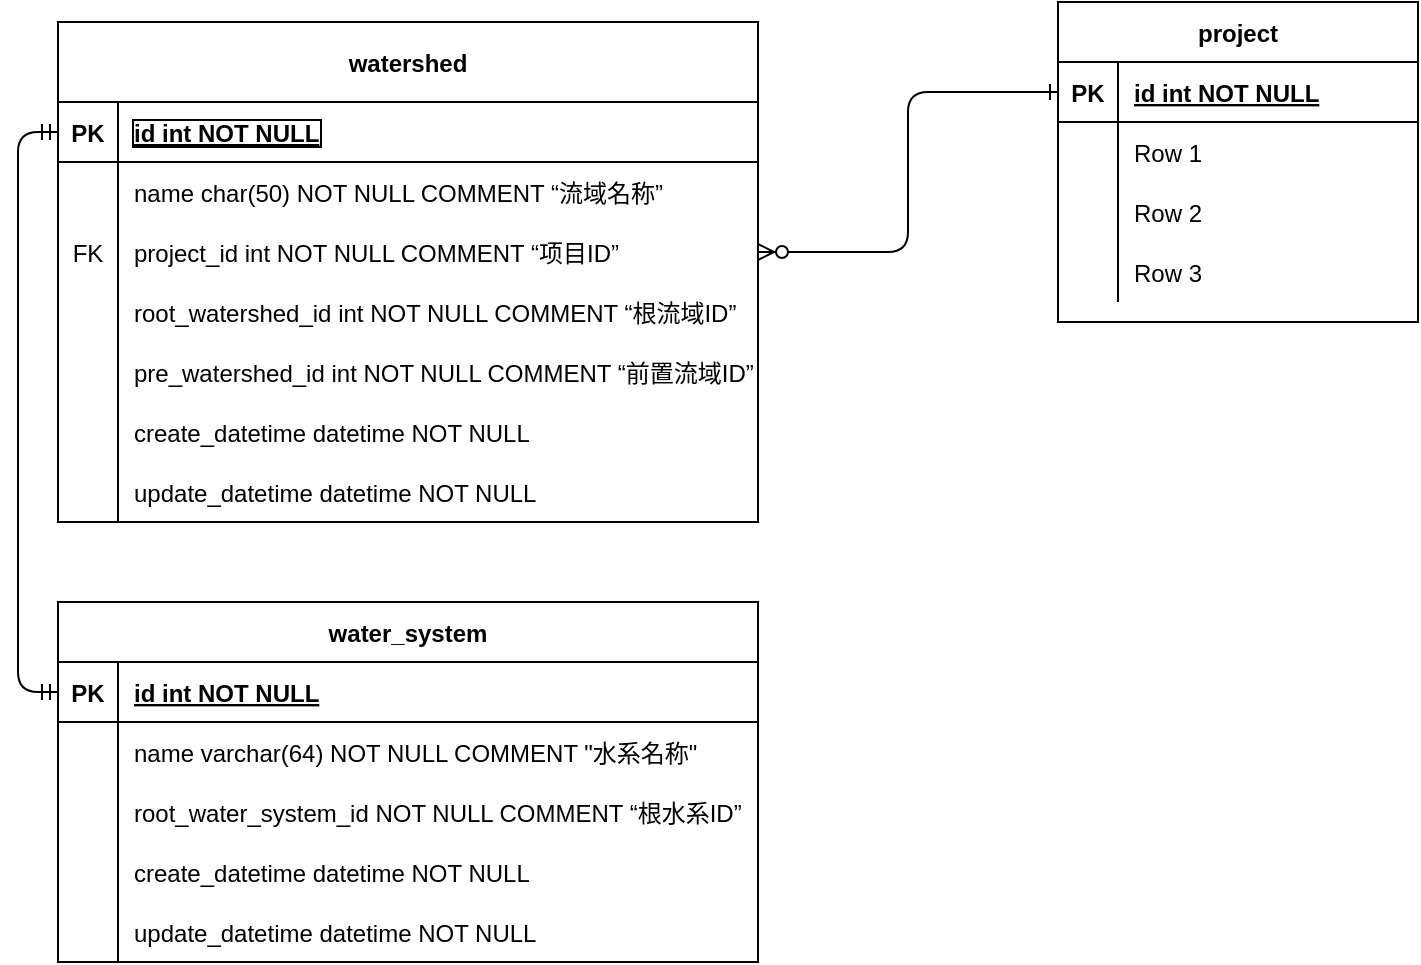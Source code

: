 <mxfile version="14.0.1" type="github">
  <diagram id="R2lEEEUBdFMjLlhIrx00" name="Page-1">
    <mxGraphModel dx="782" dy="435" grid="1" gridSize="10" guides="1" tooltips="1" connect="1" arrows="1" fold="1" page="1" pageScale="1" pageWidth="850" pageHeight="1100" math="0" shadow="0" extFonts="Permanent Marker^https://fonts.googleapis.com/css?family=Permanent+Marker">
      <root>
        <mxCell id="0" />
        <mxCell id="1" parent="0" />
        <mxCell id="C-vyLk0tnHw3VtMMgP7b-23" value="watershed" style="shape=table;startSize=40;container=1;collapsible=1;childLayout=tableLayout;fixedRows=1;rowLines=0;fontStyle=1;align=center;resizeLast=1;" parent="1" vertex="1">
          <mxGeometry x="90" y="40" width="350" height="250" as="geometry">
            <mxRectangle x="100" y="130" width="90" height="40" as="alternateBounds" />
          </mxGeometry>
        </mxCell>
        <mxCell id="C-vyLk0tnHw3VtMMgP7b-24" value="" style="shape=partialRectangle;collapsible=0;dropTarget=0;pointerEvents=0;fillColor=none;points=[[0,0.5],[1,0.5]];portConstraint=eastwest;top=0;left=0;right=0;bottom=1;" parent="C-vyLk0tnHw3VtMMgP7b-23" vertex="1">
          <mxGeometry y="40" width="350" height="30" as="geometry" />
        </mxCell>
        <mxCell id="C-vyLk0tnHw3VtMMgP7b-25" value="PK" style="shape=partialRectangle;overflow=hidden;connectable=0;fillColor=none;top=0;left=0;bottom=0;right=0;fontStyle=1;" parent="C-vyLk0tnHw3VtMMgP7b-24" vertex="1">
          <mxGeometry width="30" height="30" as="geometry" />
        </mxCell>
        <mxCell id="C-vyLk0tnHw3VtMMgP7b-26" value="id int NOT NULL " style="shape=partialRectangle;overflow=hidden;connectable=0;fillColor=none;top=0;left=0;bottom=0;right=0;align=left;spacingLeft=6;fontStyle=5;labelBorderColor=#000000;" parent="C-vyLk0tnHw3VtMMgP7b-24" vertex="1">
          <mxGeometry x="30" width="320" height="30" as="geometry" />
        </mxCell>
        <mxCell id="C-vyLk0tnHw3VtMMgP7b-27" value="" style="shape=partialRectangle;collapsible=0;dropTarget=0;pointerEvents=0;points=[[0,0.5],[1,0.5]];portConstraint=eastwest;top=0;left=0;right=0;bottom=0;fillColor=none;" parent="C-vyLk0tnHw3VtMMgP7b-23" vertex="1">
          <mxGeometry y="70" width="350" height="30" as="geometry" />
        </mxCell>
        <mxCell id="C-vyLk0tnHw3VtMMgP7b-28" value="" style="shape=partialRectangle;overflow=hidden;connectable=0;fillColor=none;top=0;left=0;bottom=0;right=0;" parent="C-vyLk0tnHw3VtMMgP7b-27" vertex="1">
          <mxGeometry width="30" height="30" as="geometry" />
        </mxCell>
        <mxCell id="C-vyLk0tnHw3VtMMgP7b-29" value="name char(50) NOT NULL COMMENT “流域名称”" style="shape=partialRectangle;overflow=hidden;connectable=0;fillColor=none;top=0;left=0;bottom=0;right=0;align=left;spacingLeft=6;" parent="C-vyLk0tnHw3VtMMgP7b-27" vertex="1">
          <mxGeometry x="30" width="320" height="30" as="geometry" />
        </mxCell>
        <mxCell id="U7U7_Ja1hENndMzEPE-T-7" style="shape=partialRectangle;collapsible=0;dropTarget=0;pointerEvents=0;points=[[0,0.5],[1,0.5]];portConstraint=eastwest;top=0;left=0;right=0;bottom=0;fillColor=none;" vertex="1" parent="C-vyLk0tnHw3VtMMgP7b-23">
          <mxGeometry y="100" width="350" height="30" as="geometry" />
        </mxCell>
        <mxCell id="U7U7_Ja1hENndMzEPE-T-8" value="FK" style="shape=partialRectangle;overflow=hidden;connectable=0;fillColor=none;top=0;left=0;bottom=0;right=0;" vertex="1" parent="U7U7_Ja1hENndMzEPE-T-7">
          <mxGeometry width="30" height="30" as="geometry" />
        </mxCell>
        <mxCell id="U7U7_Ja1hENndMzEPE-T-9" value="project_id int NOT NULL COMMENT “项目ID”  " style="shape=partialRectangle;overflow=hidden;connectable=0;fillColor=none;top=0;left=0;bottom=0;right=0;align=left;spacingLeft=6;" vertex="1" parent="U7U7_Ja1hENndMzEPE-T-7">
          <mxGeometry x="30" width="320" height="30" as="geometry" />
        </mxCell>
        <mxCell id="U7U7_Ja1hENndMzEPE-T-4" style="shape=partialRectangle;collapsible=0;dropTarget=0;pointerEvents=0;points=[[0,0.5],[1,0.5]];portConstraint=eastwest;top=0;left=0;right=0;bottom=0;fillColor=none;" vertex="1" parent="C-vyLk0tnHw3VtMMgP7b-23">
          <mxGeometry y="130" width="350" height="30" as="geometry" />
        </mxCell>
        <mxCell id="U7U7_Ja1hENndMzEPE-T-5" style="shape=partialRectangle;overflow=hidden;connectable=0;fillColor=none;top=0;left=0;bottom=0;right=0;" vertex="1" parent="U7U7_Ja1hENndMzEPE-T-4">
          <mxGeometry width="30" height="30" as="geometry" />
        </mxCell>
        <mxCell id="U7U7_Ja1hENndMzEPE-T-6" value="root_watershed_id int NOT NULL COMMENT “根流域ID” " style="shape=partialRectangle;overflow=hidden;connectable=0;fillColor=none;top=0;left=0;bottom=0;right=0;align=left;spacingLeft=6;" vertex="1" parent="U7U7_Ja1hENndMzEPE-T-4">
          <mxGeometry x="30" width="320" height="30" as="geometry" />
        </mxCell>
        <mxCell id="U7U7_Ja1hENndMzEPE-T-42" style="shape=partialRectangle;collapsible=0;dropTarget=0;pointerEvents=0;points=[[0,0.5],[1,0.5]];portConstraint=eastwest;top=0;left=0;right=0;bottom=0;fillColor=none;" vertex="1" parent="C-vyLk0tnHw3VtMMgP7b-23">
          <mxGeometry y="160" width="350" height="30" as="geometry" />
        </mxCell>
        <mxCell id="U7U7_Ja1hENndMzEPE-T-43" style="shape=partialRectangle;overflow=hidden;connectable=0;fillColor=none;top=0;left=0;bottom=0;right=0;" vertex="1" parent="U7U7_Ja1hENndMzEPE-T-42">
          <mxGeometry width="30" height="30" as="geometry" />
        </mxCell>
        <mxCell id="U7U7_Ja1hENndMzEPE-T-44" value="pre_watershed_id int NOT NULL COMMENT “前置流域ID” " style="shape=partialRectangle;overflow=hidden;connectable=0;fillColor=none;top=0;left=0;bottom=0;right=0;align=left;spacingLeft=6;" vertex="1" parent="U7U7_Ja1hENndMzEPE-T-42">
          <mxGeometry x="30" width="320" height="30" as="geometry" />
        </mxCell>
        <mxCell id="U7U7_Ja1hENndMzEPE-T-61" style="shape=partialRectangle;collapsible=0;dropTarget=0;pointerEvents=0;points=[[0,0.5],[1,0.5]];portConstraint=eastwest;top=0;left=0;right=0;bottom=0;fillColor=none;" vertex="1" parent="C-vyLk0tnHw3VtMMgP7b-23">
          <mxGeometry y="190" width="350" height="30" as="geometry" />
        </mxCell>
        <mxCell id="U7U7_Ja1hENndMzEPE-T-62" style="shape=partialRectangle;overflow=hidden;connectable=0;fillColor=none;top=0;left=0;bottom=0;right=0;" vertex="1" parent="U7U7_Ja1hENndMzEPE-T-61">
          <mxGeometry width="30" height="30" as="geometry" />
        </mxCell>
        <mxCell id="U7U7_Ja1hENndMzEPE-T-63" value="create_datetime datetime NOT NULL" style="shape=partialRectangle;overflow=hidden;connectable=0;fillColor=none;top=0;left=0;bottom=0;right=0;align=left;spacingLeft=6;" vertex="1" parent="U7U7_Ja1hENndMzEPE-T-61">
          <mxGeometry x="30" width="320" height="30" as="geometry" />
        </mxCell>
        <mxCell id="U7U7_Ja1hENndMzEPE-T-79" style="shape=partialRectangle;collapsible=0;dropTarget=0;pointerEvents=0;points=[[0,0.5],[1,0.5]];portConstraint=eastwest;top=0;left=0;right=0;bottom=0;fillColor=none;" vertex="1" parent="C-vyLk0tnHw3VtMMgP7b-23">
          <mxGeometry y="220" width="350" height="30" as="geometry" />
        </mxCell>
        <mxCell id="U7U7_Ja1hENndMzEPE-T-80" style="shape=partialRectangle;overflow=hidden;connectable=0;fillColor=none;top=0;left=0;bottom=0;right=0;" vertex="1" parent="U7U7_Ja1hENndMzEPE-T-79">
          <mxGeometry width="30" height="30" as="geometry" />
        </mxCell>
        <mxCell id="U7U7_Ja1hENndMzEPE-T-81" value="update_datetime datetime NOT NULL" style="shape=partialRectangle;overflow=hidden;connectable=0;fillColor=none;top=0;left=0;bottom=0;right=0;align=left;spacingLeft=6;" vertex="1" parent="U7U7_Ja1hENndMzEPE-T-79">
          <mxGeometry x="30" width="320" height="30" as="geometry" />
        </mxCell>
        <mxCell id="U7U7_Ja1hENndMzEPE-T-64" value="project" style="shape=table;startSize=30;container=1;collapsible=1;childLayout=tableLayout;fixedRows=1;rowLines=0;fontStyle=1;align=center;resizeLast=1;strokeColor=#000000;fillColor=none;" vertex="1" parent="1">
          <mxGeometry x="590" y="30" width="180" height="160" as="geometry" />
        </mxCell>
        <mxCell id="U7U7_Ja1hENndMzEPE-T-65" value="" style="shape=partialRectangle;collapsible=0;dropTarget=0;pointerEvents=0;fillColor=none;top=0;left=0;bottom=1;right=0;points=[[0,0.5],[1,0.5]];portConstraint=eastwest;" vertex="1" parent="U7U7_Ja1hENndMzEPE-T-64">
          <mxGeometry y="30" width="180" height="30" as="geometry" />
        </mxCell>
        <mxCell id="U7U7_Ja1hENndMzEPE-T-66" value="PK" style="shape=partialRectangle;connectable=0;fillColor=none;top=0;left=0;bottom=0;right=0;fontStyle=1;overflow=hidden;" vertex="1" parent="U7U7_Ja1hENndMzEPE-T-65">
          <mxGeometry width="30" height="30" as="geometry" />
        </mxCell>
        <mxCell id="U7U7_Ja1hENndMzEPE-T-67" value="id int NOT NULL" style="shape=partialRectangle;connectable=0;fillColor=none;top=0;left=0;bottom=0;right=0;align=left;spacingLeft=6;fontStyle=5;overflow=hidden;" vertex="1" parent="U7U7_Ja1hENndMzEPE-T-65">
          <mxGeometry x="30" width="150" height="30" as="geometry" />
        </mxCell>
        <mxCell id="U7U7_Ja1hENndMzEPE-T-68" value="" style="shape=partialRectangle;collapsible=0;dropTarget=0;pointerEvents=0;fillColor=none;top=0;left=0;bottom=0;right=0;points=[[0,0.5],[1,0.5]];portConstraint=eastwest;" vertex="1" parent="U7U7_Ja1hENndMzEPE-T-64">
          <mxGeometry y="60" width="180" height="30" as="geometry" />
        </mxCell>
        <mxCell id="U7U7_Ja1hENndMzEPE-T-69" value="" style="shape=partialRectangle;connectable=0;fillColor=none;top=0;left=0;bottom=0;right=0;editable=1;overflow=hidden;" vertex="1" parent="U7U7_Ja1hENndMzEPE-T-68">
          <mxGeometry width="30" height="30" as="geometry" />
        </mxCell>
        <mxCell id="U7U7_Ja1hENndMzEPE-T-70" value="Row 1" style="shape=partialRectangle;connectable=0;fillColor=none;top=0;left=0;bottom=0;right=0;align=left;spacingLeft=6;overflow=hidden;" vertex="1" parent="U7U7_Ja1hENndMzEPE-T-68">
          <mxGeometry x="30" width="150" height="30" as="geometry" />
        </mxCell>
        <mxCell id="U7U7_Ja1hENndMzEPE-T-71" value="" style="shape=partialRectangle;collapsible=0;dropTarget=0;pointerEvents=0;fillColor=none;top=0;left=0;bottom=0;right=0;points=[[0,0.5],[1,0.5]];portConstraint=eastwest;" vertex="1" parent="U7U7_Ja1hENndMzEPE-T-64">
          <mxGeometry y="90" width="180" height="30" as="geometry" />
        </mxCell>
        <mxCell id="U7U7_Ja1hENndMzEPE-T-72" value="" style="shape=partialRectangle;connectable=0;fillColor=none;top=0;left=0;bottom=0;right=0;editable=1;overflow=hidden;" vertex="1" parent="U7U7_Ja1hENndMzEPE-T-71">
          <mxGeometry width="30" height="30" as="geometry" />
        </mxCell>
        <mxCell id="U7U7_Ja1hENndMzEPE-T-73" value="Row 2" style="shape=partialRectangle;connectable=0;fillColor=none;top=0;left=0;bottom=0;right=0;align=left;spacingLeft=6;overflow=hidden;" vertex="1" parent="U7U7_Ja1hENndMzEPE-T-71">
          <mxGeometry x="30" width="150" height="30" as="geometry" />
        </mxCell>
        <mxCell id="U7U7_Ja1hENndMzEPE-T-74" value="" style="shape=partialRectangle;collapsible=0;dropTarget=0;pointerEvents=0;fillColor=none;top=0;left=0;bottom=0;right=0;points=[[0,0.5],[1,0.5]];portConstraint=eastwest;" vertex="1" parent="U7U7_Ja1hENndMzEPE-T-64">
          <mxGeometry y="120" width="180" height="30" as="geometry" />
        </mxCell>
        <mxCell id="U7U7_Ja1hENndMzEPE-T-75" value="" style="shape=partialRectangle;connectable=0;fillColor=none;top=0;left=0;bottom=0;right=0;editable=1;overflow=hidden;" vertex="1" parent="U7U7_Ja1hENndMzEPE-T-74">
          <mxGeometry width="30" height="30" as="geometry" />
        </mxCell>
        <mxCell id="U7U7_Ja1hENndMzEPE-T-76" value="Row 3" style="shape=partialRectangle;connectable=0;fillColor=none;top=0;left=0;bottom=0;right=0;align=left;spacingLeft=6;overflow=hidden;" vertex="1" parent="U7U7_Ja1hENndMzEPE-T-74">
          <mxGeometry x="30" width="150" height="30" as="geometry" />
        </mxCell>
        <mxCell id="U7U7_Ja1hENndMzEPE-T-78" style="edgeStyle=orthogonalEdgeStyle;rounded=1;orthogonalLoop=1;jettySize=auto;html=1;entryX=0;entryY=0.5;entryDx=0;entryDy=0;startArrow=ERzeroToMany;startFill=1;endArrow=ERone;endFill=0;" edge="1" parent="1" source="U7U7_Ja1hENndMzEPE-T-7" target="U7U7_Ja1hENndMzEPE-T-65">
          <mxGeometry relative="1" as="geometry" />
        </mxCell>
        <mxCell id="U7U7_Ja1hENndMzEPE-T-82" value="water_system" style="shape=table;startSize=30;container=1;collapsible=1;childLayout=tableLayout;fixedRows=1;rowLines=0;fontStyle=1;align=center;resizeLast=1;strokeColor=#000000;fillColor=none;" vertex="1" parent="1">
          <mxGeometry x="90" y="330" width="350" height="180" as="geometry" />
        </mxCell>
        <mxCell id="U7U7_Ja1hENndMzEPE-T-83" value="" style="shape=partialRectangle;collapsible=0;dropTarget=0;pointerEvents=0;fillColor=none;top=0;left=0;bottom=1;right=0;points=[[0,0.5],[1,0.5]];portConstraint=eastwest;" vertex="1" parent="U7U7_Ja1hENndMzEPE-T-82">
          <mxGeometry y="30" width="350" height="30" as="geometry" />
        </mxCell>
        <mxCell id="U7U7_Ja1hENndMzEPE-T-84" value="PK" style="shape=partialRectangle;connectable=0;fillColor=none;top=0;left=0;bottom=0;right=0;fontStyle=1;overflow=hidden;" vertex="1" parent="U7U7_Ja1hENndMzEPE-T-83">
          <mxGeometry width="30" height="30" as="geometry" />
        </mxCell>
        <mxCell id="U7U7_Ja1hENndMzEPE-T-85" value="id int NOT NULL" style="shape=partialRectangle;connectable=0;fillColor=none;top=0;left=0;bottom=0;right=0;align=left;spacingLeft=6;fontStyle=5;overflow=hidden;" vertex="1" parent="U7U7_Ja1hENndMzEPE-T-83">
          <mxGeometry x="30" width="320" height="30" as="geometry" />
        </mxCell>
        <mxCell id="U7U7_Ja1hENndMzEPE-T-86" value="" style="shape=partialRectangle;collapsible=0;dropTarget=0;pointerEvents=0;fillColor=none;top=0;left=0;bottom=0;right=0;points=[[0,0.5],[1,0.5]];portConstraint=eastwest;" vertex="1" parent="U7U7_Ja1hENndMzEPE-T-82">
          <mxGeometry y="60" width="350" height="30" as="geometry" />
        </mxCell>
        <mxCell id="U7U7_Ja1hENndMzEPE-T-87" value="" style="shape=partialRectangle;connectable=0;fillColor=none;top=0;left=0;bottom=0;right=0;editable=1;overflow=hidden;" vertex="1" parent="U7U7_Ja1hENndMzEPE-T-86">
          <mxGeometry width="30" height="30" as="geometry" />
        </mxCell>
        <mxCell id="U7U7_Ja1hENndMzEPE-T-88" value="name varchar(64) NOT NULL COMMENT &quot;水系名称&quot;" style="shape=partialRectangle;connectable=0;fillColor=none;top=0;left=0;bottom=0;right=0;align=left;spacingLeft=6;overflow=hidden;" vertex="1" parent="U7U7_Ja1hENndMzEPE-T-86">
          <mxGeometry x="30" width="320" height="30" as="geometry" />
        </mxCell>
        <mxCell id="U7U7_Ja1hENndMzEPE-T-89" value="" style="shape=partialRectangle;collapsible=0;dropTarget=0;pointerEvents=0;fillColor=none;top=0;left=0;bottom=0;right=0;points=[[0,0.5],[1,0.5]];portConstraint=eastwest;" vertex="1" parent="U7U7_Ja1hENndMzEPE-T-82">
          <mxGeometry y="90" width="350" height="30" as="geometry" />
        </mxCell>
        <mxCell id="U7U7_Ja1hENndMzEPE-T-90" value="" style="shape=partialRectangle;connectable=0;fillColor=none;top=0;left=0;bottom=0;right=0;editable=1;overflow=hidden;" vertex="1" parent="U7U7_Ja1hENndMzEPE-T-89">
          <mxGeometry width="30" height="30" as="geometry" />
        </mxCell>
        <mxCell id="U7U7_Ja1hENndMzEPE-T-91" value="root_water_system_id NOT NULL COMMENT “根水系ID”" style="shape=partialRectangle;connectable=0;fillColor=none;top=0;left=0;bottom=0;right=0;align=left;spacingLeft=6;overflow=hidden;" vertex="1" parent="U7U7_Ja1hENndMzEPE-T-89">
          <mxGeometry x="30" width="320" height="30" as="geometry" />
        </mxCell>
        <mxCell id="U7U7_Ja1hENndMzEPE-T-92" value="" style="shape=partialRectangle;collapsible=0;dropTarget=0;pointerEvents=0;fillColor=none;top=0;left=0;bottom=0;right=0;points=[[0,0.5],[1,0.5]];portConstraint=eastwest;" vertex="1" parent="U7U7_Ja1hENndMzEPE-T-82">
          <mxGeometry y="120" width="350" height="30" as="geometry" />
        </mxCell>
        <mxCell id="U7U7_Ja1hENndMzEPE-T-93" value="" style="shape=partialRectangle;connectable=0;fillColor=none;top=0;left=0;bottom=0;right=0;editable=1;overflow=hidden;" vertex="1" parent="U7U7_Ja1hENndMzEPE-T-92">
          <mxGeometry width="30" height="30" as="geometry" />
        </mxCell>
        <mxCell id="U7U7_Ja1hENndMzEPE-T-94" value="create_datetime datetime NOT NULL" style="shape=partialRectangle;connectable=0;fillColor=none;top=0;left=0;bottom=0;right=0;align=left;spacingLeft=6;overflow=hidden;" vertex="1" parent="U7U7_Ja1hENndMzEPE-T-92">
          <mxGeometry x="30" width="320" height="30" as="geometry" />
        </mxCell>
        <mxCell id="U7U7_Ja1hENndMzEPE-T-99" style="shape=partialRectangle;collapsible=0;dropTarget=0;pointerEvents=0;fillColor=none;top=0;left=0;bottom=0;right=0;points=[[0,0.5],[1,0.5]];portConstraint=eastwest;" vertex="1" parent="U7U7_Ja1hENndMzEPE-T-82">
          <mxGeometry y="150" width="350" height="30" as="geometry" />
        </mxCell>
        <mxCell id="U7U7_Ja1hENndMzEPE-T-100" style="shape=partialRectangle;connectable=0;fillColor=none;top=0;left=0;bottom=0;right=0;editable=1;overflow=hidden;" vertex="1" parent="U7U7_Ja1hENndMzEPE-T-99">
          <mxGeometry width="30" height="30" as="geometry" />
        </mxCell>
        <mxCell id="U7U7_Ja1hENndMzEPE-T-101" value="update_datetime datetime NOT NULL " style="shape=partialRectangle;connectable=0;fillColor=none;top=0;left=0;bottom=0;right=0;align=left;spacingLeft=6;overflow=hidden;" vertex="1" parent="U7U7_Ja1hENndMzEPE-T-99">
          <mxGeometry x="30" width="320" height="30" as="geometry" />
        </mxCell>
        <mxCell id="U7U7_Ja1hENndMzEPE-T-98" style="edgeStyle=orthogonalEdgeStyle;orthogonalLoop=1;jettySize=auto;html=1;exitX=0;exitY=0.5;exitDx=0;exitDy=0;entryX=0;entryY=0.5;entryDx=0;entryDy=0;startArrow=ERmandOne;startFill=0;endArrow=ERmandOne;endFill=0;rounded=1;" edge="1" parent="1" source="C-vyLk0tnHw3VtMMgP7b-24" target="U7U7_Ja1hENndMzEPE-T-83">
          <mxGeometry relative="1" as="geometry" />
        </mxCell>
      </root>
    </mxGraphModel>
  </diagram>
</mxfile>
